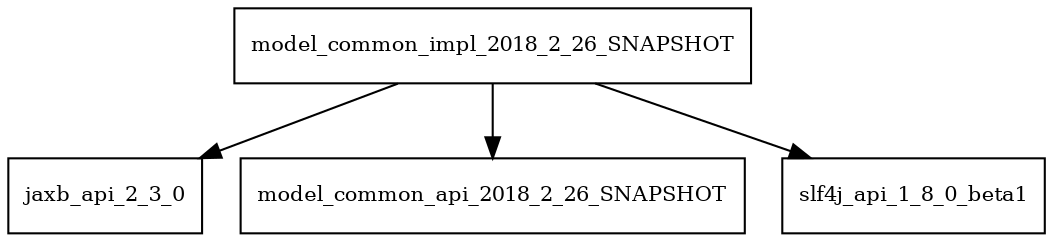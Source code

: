 digraph model_common_impl_2018_2_26_SNAPSHOT_dependencies {
  node [shape = box, fontsize=10.0];
  model_common_impl_2018_2_26_SNAPSHOT -> jaxb_api_2_3_0;
  model_common_impl_2018_2_26_SNAPSHOT -> model_common_api_2018_2_26_SNAPSHOT;
  model_common_impl_2018_2_26_SNAPSHOT -> slf4j_api_1_8_0_beta1;
}
